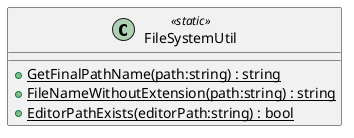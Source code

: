 @startuml
class FileSystemUtil <<static>> {
    + {static} GetFinalPathName(path:string) : string
    + {static} FileNameWithoutExtension(path:string) : string
    + {static} EditorPathExists(editorPath:string) : bool
}
@enduml
